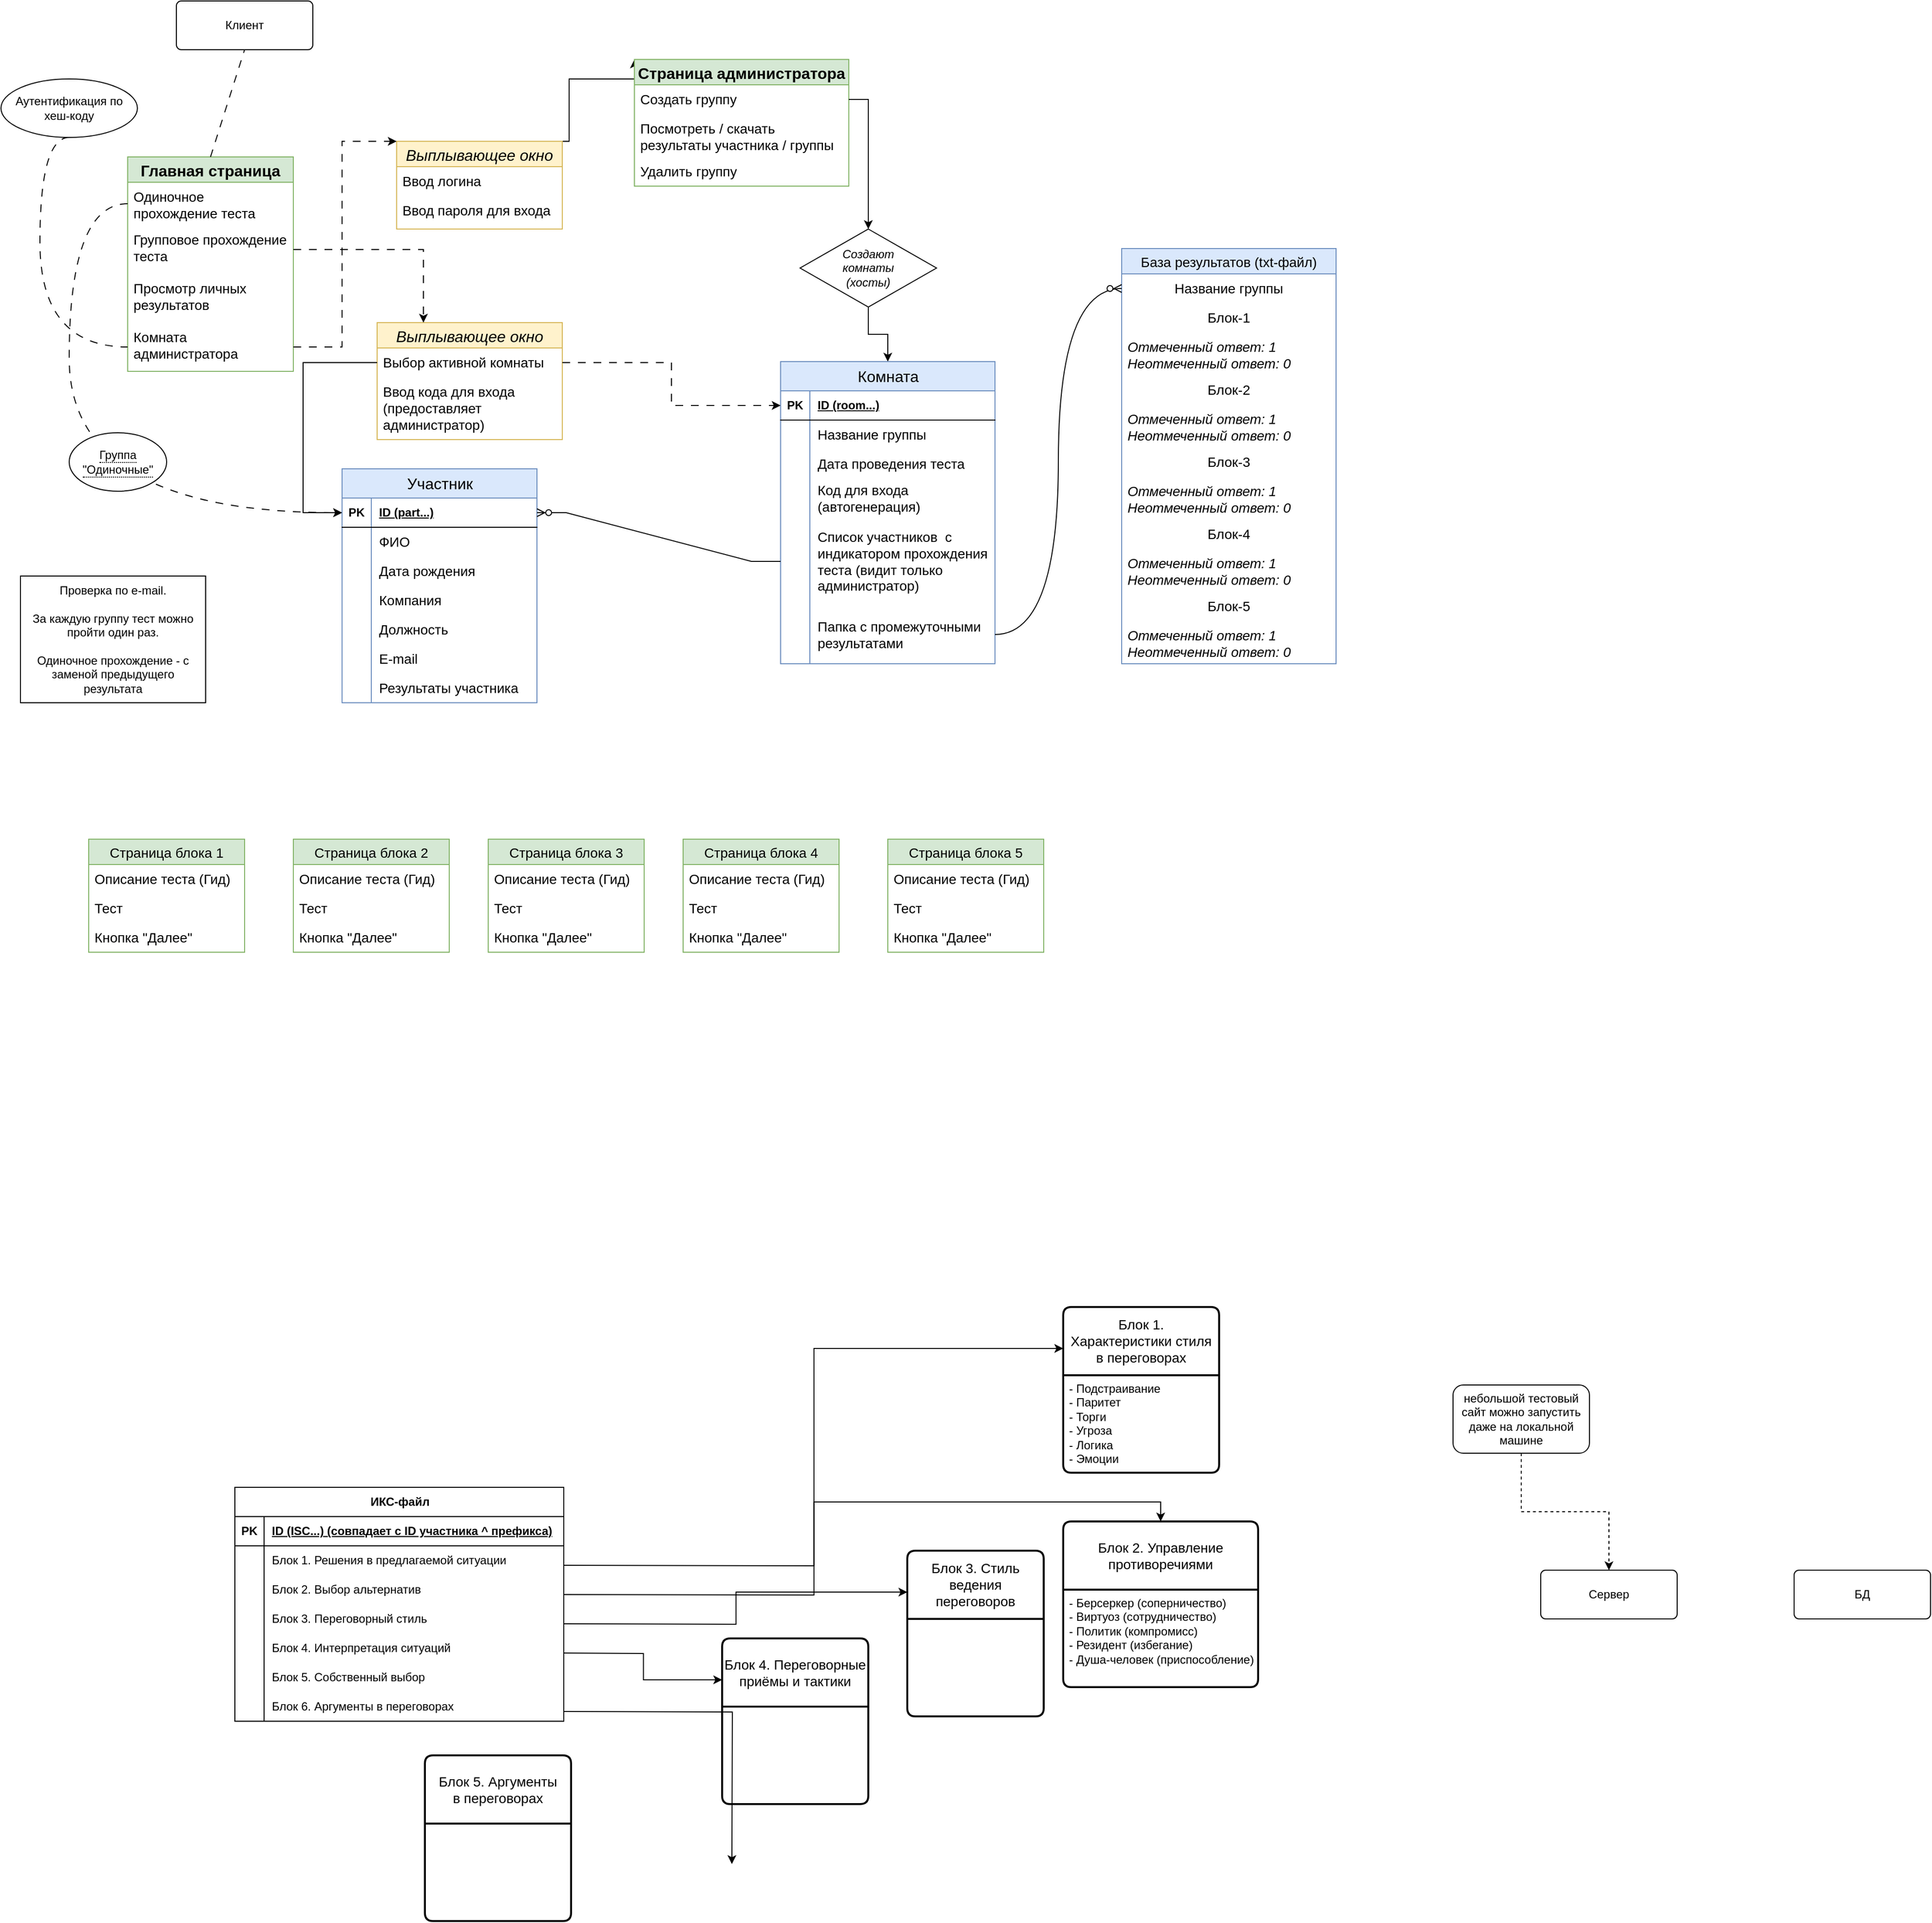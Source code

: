 <mxfile version="24.4.15" type="github">
  <diagram name="Страница — 1" id="jMd7XnvH8LQQWngnc8pW">
    <mxGraphModel dx="2261" dy="780" grid="1" gridSize="10" guides="1" tooltips="1" connect="1" arrows="1" fold="1" page="1" pageScale="1" pageWidth="827" pageHeight="1169" math="0" shadow="0">
      <root>
        <mxCell id="0" />
        <mxCell id="1" parent="0" />
        <mxCell id="8nZUkpjNU0nt2u1MXgrm-51" value="Блок 1.&lt;div&gt;Характеристики стиля&lt;/div&gt;&lt;div&gt;в переговорах&lt;/div&gt;" style="swimlane;childLayout=stackLayout;horizontal=1;startSize=70;horizontalStack=0;rounded=1;fontSize=14;fontStyle=0;strokeWidth=2;resizeParent=0;resizeLast=1;shadow=0;dashed=0;align=center;arcSize=4;whiteSpace=wrap;html=1;" parent="1" vertex="1">
          <mxGeometry x="280" y="1390" width="160" height="170" as="geometry" />
        </mxCell>
        <mxCell id="8nZUkpjNU0nt2u1MXgrm-52" value="- Подстраивание&lt;div&gt;- Паритет&lt;/div&gt;&lt;div&gt;- Торги&lt;/div&gt;&lt;div&gt;- Угроза&lt;/div&gt;&lt;div&gt;- Логика&lt;/div&gt;&lt;div&gt;- Эмоции&lt;/div&gt;" style="align=left;strokeColor=none;fillColor=none;spacingLeft=4;fontSize=12;verticalAlign=top;resizable=0;rotatable=0;part=1;html=1;" parent="8nZUkpjNU0nt2u1MXgrm-51" vertex="1">
          <mxGeometry y="70" width="160" height="100" as="geometry" />
        </mxCell>
        <mxCell id="8nZUkpjNU0nt2u1MXgrm-81" value="ИКС-файл" style="shape=table;startSize=30;container=1;collapsible=1;childLayout=tableLayout;fixedRows=1;rowLines=0;fontStyle=1;align=center;resizeLast=1;html=1;" parent="1" vertex="1">
          <mxGeometry x="-570" y="1575" width="337.5" height="240" as="geometry" />
        </mxCell>
        <mxCell id="8nZUkpjNU0nt2u1MXgrm-82" value="" style="shape=tableRow;horizontal=0;startSize=0;swimlaneHead=0;swimlaneBody=0;fillColor=none;collapsible=0;dropTarget=0;points=[[0,0.5],[1,0.5]];portConstraint=eastwest;top=0;left=0;right=0;bottom=1;" parent="8nZUkpjNU0nt2u1MXgrm-81" vertex="1">
          <mxGeometry y="30" width="337.5" height="30" as="geometry" />
        </mxCell>
        <mxCell id="8nZUkpjNU0nt2u1MXgrm-83" value="PK" style="shape=partialRectangle;connectable=0;fillColor=none;top=0;left=0;bottom=0;right=0;fontStyle=1;overflow=hidden;whiteSpace=wrap;html=1;" parent="8nZUkpjNU0nt2u1MXgrm-82" vertex="1">
          <mxGeometry width="30" height="30" as="geometry">
            <mxRectangle width="30" height="30" as="alternateBounds" />
          </mxGeometry>
        </mxCell>
        <mxCell id="8nZUkpjNU0nt2u1MXgrm-84" value="ID (ISC...) (совпадает с ID участника ^ префикса)" style="shape=partialRectangle;connectable=0;fillColor=none;top=0;left=0;bottom=0;right=0;align=left;spacingLeft=6;fontStyle=5;overflow=hidden;whiteSpace=wrap;html=1;" parent="8nZUkpjNU0nt2u1MXgrm-82" vertex="1">
          <mxGeometry x="30" width="307.5" height="30" as="geometry">
            <mxRectangle width="307.5" height="30" as="alternateBounds" />
          </mxGeometry>
        </mxCell>
        <mxCell id="8nZUkpjNU0nt2u1MXgrm-88" value="" style="shape=tableRow;horizontal=0;startSize=0;swimlaneHead=0;swimlaneBody=0;fillColor=none;collapsible=0;dropTarget=0;points=[[0,0.5],[1,0.5]];portConstraint=eastwest;top=0;left=0;right=0;bottom=0;" parent="8nZUkpjNU0nt2u1MXgrm-81" vertex="1">
          <mxGeometry y="60" width="337.5" height="30" as="geometry" />
        </mxCell>
        <mxCell id="8nZUkpjNU0nt2u1MXgrm-89" value="" style="shape=partialRectangle;connectable=0;fillColor=none;top=0;left=0;bottom=0;right=0;editable=1;overflow=hidden;whiteSpace=wrap;html=1;" parent="8nZUkpjNU0nt2u1MXgrm-88" vertex="1">
          <mxGeometry width="30" height="30" as="geometry">
            <mxRectangle width="30" height="30" as="alternateBounds" />
          </mxGeometry>
        </mxCell>
        <mxCell id="8nZUkpjNU0nt2u1MXgrm-90" value="Блок 1. Решения в предлагаемой ситуации" style="shape=partialRectangle;connectable=0;fillColor=none;top=0;left=0;bottom=0;right=0;align=left;spacingLeft=6;overflow=hidden;whiteSpace=wrap;html=1;" parent="8nZUkpjNU0nt2u1MXgrm-88" vertex="1">
          <mxGeometry x="30" width="307.5" height="30" as="geometry">
            <mxRectangle width="307.5" height="30" as="alternateBounds" />
          </mxGeometry>
        </mxCell>
        <mxCell id="8nZUkpjNU0nt2u1MXgrm-91" value="" style="shape=tableRow;horizontal=0;startSize=0;swimlaneHead=0;swimlaneBody=0;fillColor=none;collapsible=0;dropTarget=0;points=[[0,0.5],[1,0.5]];portConstraint=eastwest;top=0;left=0;right=0;bottom=0;" parent="8nZUkpjNU0nt2u1MXgrm-81" vertex="1">
          <mxGeometry y="90" width="337.5" height="30" as="geometry" />
        </mxCell>
        <mxCell id="8nZUkpjNU0nt2u1MXgrm-92" value="" style="shape=partialRectangle;connectable=0;fillColor=none;top=0;left=0;bottom=0;right=0;editable=1;overflow=hidden;whiteSpace=wrap;html=1;" parent="8nZUkpjNU0nt2u1MXgrm-91" vertex="1">
          <mxGeometry width="30" height="30" as="geometry">
            <mxRectangle width="30" height="30" as="alternateBounds" />
          </mxGeometry>
        </mxCell>
        <mxCell id="8nZUkpjNU0nt2u1MXgrm-93" value="Блок 2. Выбор альтернатив" style="shape=partialRectangle;connectable=0;fillColor=none;top=0;left=0;bottom=0;right=0;align=left;spacingLeft=6;overflow=hidden;whiteSpace=wrap;html=1;" parent="8nZUkpjNU0nt2u1MXgrm-91" vertex="1">
          <mxGeometry x="30" width="307.5" height="30" as="geometry">
            <mxRectangle width="307.5" height="30" as="alternateBounds" />
          </mxGeometry>
        </mxCell>
        <mxCell id="8nZUkpjNU0nt2u1MXgrm-94" value="" style="shape=tableRow;horizontal=0;startSize=0;swimlaneHead=0;swimlaneBody=0;fillColor=none;collapsible=0;dropTarget=0;points=[[0,0.5],[1,0.5]];portConstraint=eastwest;top=0;left=0;right=0;bottom=0;" parent="8nZUkpjNU0nt2u1MXgrm-81" vertex="1">
          <mxGeometry y="120" width="337.5" height="30" as="geometry" />
        </mxCell>
        <mxCell id="8nZUkpjNU0nt2u1MXgrm-95" value="" style="shape=partialRectangle;connectable=0;fillColor=none;top=0;left=0;bottom=0;right=0;editable=1;overflow=hidden;whiteSpace=wrap;html=1;" parent="8nZUkpjNU0nt2u1MXgrm-94" vertex="1">
          <mxGeometry width="30" height="30" as="geometry">
            <mxRectangle width="30" height="30" as="alternateBounds" />
          </mxGeometry>
        </mxCell>
        <mxCell id="8nZUkpjNU0nt2u1MXgrm-96" value="Блок 3. Переговорный стиль" style="shape=partialRectangle;connectable=0;fillColor=none;top=0;left=0;bottom=0;right=0;align=left;spacingLeft=6;overflow=hidden;whiteSpace=wrap;html=1;" parent="8nZUkpjNU0nt2u1MXgrm-94" vertex="1">
          <mxGeometry x="30" width="307.5" height="30" as="geometry">
            <mxRectangle width="307.5" height="30" as="alternateBounds" />
          </mxGeometry>
        </mxCell>
        <mxCell id="8nZUkpjNU0nt2u1MXgrm-97" value="" style="shape=tableRow;horizontal=0;startSize=0;swimlaneHead=0;swimlaneBody=0;fillColor=none;collapsible=0;dropTarget=0;points=[[0,0.5],[1,0.5]];portConstraint=eastwest;top=0;left=0;right=0;bottom=0;" parent="8nZUkpjNU0nt2u1MXgrm-81" vertex="1">
          <mxGeometry y="150" width="337.5" height="30" as="geometry" />
        </mxCell>
        <mxCell id="8nZUkpjNU0nt2u1MXgrm-98" value="" style="shape=partialRectangle;connectable=0;fillColor=none;top=0;left=0;bottom=0;right=0;editable=1;overflow=hidden;whiteSpace=wrap;html=1;" parent="8nZUkpjNU0nt2u1MXgrm-97" vertex="1">
          <mxGeometry width="30" height="30" as="geometry">
            <mxRectangle width="30" height="30" as="alternateBounds" />
          </mxGeometry>
        </mxCell>
        <mxCell id="8nZUkpjNU0nt2u1MXgrm-99" value="Блок 4. Интерпретация ситуаций" style="shape=partialRectangle;connectable=0;fillColor=none;top=0;left=0;bottom=0;right=0;align=left;spacingLeft=6;overflow=hidden;whiteSpace=wrap;html=1;" parent="8nZUkpjNU0nt2u1MXgrm-97" vertex="1">
          <mxGeometry x="30" width="307.5" height="30" as="geometry">
            <mxRectangle width="307.5" height="30" as="alternateBounds" />
          </mxGeometry>
        </mxCell>
        <mxCell id="8nZUkpjNU0nt2u1MXgrm-100" value="" style="shape=tableRow;horizontal=0;startSize=0;swimlaneHead=0;swimlaneBody=0;fillColor=none;collapsible=0;dropTarget=0;points=[[0,0.5],[1,0.5]];portConstraint=eastwest;top=0;left=0;right=0;bottom=0;" parent="8nZUkpjNU0nt2u1MXgrm-81" vertex="1">
          <mxGeometry y="180" width="337.5" height="30" as="geometry" />
        </mxCell>
        <mxCell id="8nZUkpjNU0nt2u1MXgrm-101" value="" style="shape=partialRectangle;connectable=0;fillColor=none;top=0;left=0;bottom=0;right=0;editable=1;overflow=hidden;whiteSpace=wrap;html=1;" parent="8nZUkpjNU0nt2u1MXgrm-100" vertex="1">
          <mxGeometry width="30" height="30" as="geometry">
            <mxRectangle width="30" height="30" as="alternateBounds" />
          </mxGeometry>
        </mxCell>
        <mxCell id="8nZUkpjNU0nt2u1MXgrm-102" value="Блок 5. Собственный выбор" style="shape=partialRectangle;connectable=0;fillColor=none;top=0;left=0;bottom=0;right=0;align=left;spacingLeft=6;overflow=hidden;whiteSpace=wrap;html=1;" parent="8nZUkpjNU0nt2u1MXgrm-100" vertex="1">
          <mxGeometry x="30" width="307.5" height="30" as="geometry">
            <mxRectangle width="307.5" height="30" as="alternateBounds" />
          </mxGeometry>
        </mxCell>
        <mxCell id="8nZUkpjNU0nt2u1MXgrm-103" value="" style="shape=tableRow;horizontal=0;startSize=0;swimlaneHead=0;swimlaneBody=0;fillColor=none;collapsible=0;dropTarget=0;points=[[0,0.5],[1,0.5]];portConstraint=eastwest;top=0;left=0;right=0;bottom=0;" parent="8nZUkpjNU0nt2u1MXgrm-81" vertex="1">
          <mxGeometry y="210" width="337.5" height="30" as="geometry" />
        </mxCell>
        <mxCell id="8nZUkpjNU0nt2u1MXgrm-104" value="" style="shape=partialRectangle;connectable=0;fillColor=none;top=0;left=0;bottom=0;right=0;editable=1;overflow=hidden;whiteSpace=wrap;html=1;" parent="8nZUkpjNU0nt2u1MXgrm-103" vertex="1">
          <mxGeometry width="30" height="30" as="geometry">
            <mxRectangle width="30" height="30" as="alternateBounds" />
          </mxGeometry>
        </mxCell>
        <mxCell id="8nZUkpjNU0nt2u1MXgrm-105" value="Блок 6. Аргументы в переговорах" style="shape=partialRectangle;connectable=0;fillColor=none;top=0;left=0;bottom=0;right=0;align=left;spacingLeft=6;overflow=hidden;whiteSpace=wrap;html=1;" parent="8nZUkpjNU0nt2u1MXgrm-103" vertex="1">
          <mxGeometry x="30" width="307.5" height="30" as="geometry">
            <mxRectangle width="307.5" height="30" as="alternateBounds" />
          </mxGeometry>
        </mxCell>
        <mxCell id="8nZUkpjNU0nt2u1MXgrm-107" value="Блок 2. Управление противоречиями" style="swimlane;childLayout=stackLayout;horizontal=1;startSize=70;horizontalStack=0;rounded=1;fontSize=14;fontStyle=0;strokeWidth=2;resizeParent=0;resizeLast=1;shadow=0;dashed=0;align=center;arcSize=4;whiteSpace=wrap;html=1;" parent="1" vertex="1">
          <mxGeometry x="280" y="1610" width="200" height="170" as="geometry" />
        </mxCell>
        <mxCell id="8nZUkpjNU0nt2u1MXgrm-108" value="- Берсеркер (соперничество)&lt;div&gt;- Виртуоз (сотрудничество)&lt;/div&gt;&lt;div&gt;-&amp;nbsp;Политик (компромисс)&lt;/div&gt;&lt;div&gt;-&amp;nbsp;Резидент (избегание)&lt;/div&gt;&lt;div&gt;-&amp;nbsp;Душа-человек (приспособление)&lt;/div&gt;" style="align=left;strokeColor=none;fillColor=none;spacingLeft=4;fontSize=12;verticalAlign=top;resizable=0;rotatable=0;part=1;html=1;" parent="8nZUkpjNU0nt2u1MXgrm-107" vertex="1">
          <mxGeometry y="70" width="200" height="100" as="geometry" />
        </mxCell>
        <mxCell id="8nZUkpjNU0nt2u1MXgrm-109" value="Блок 3. Стиль ведения переговоров" style="swimlane;childLayout=stackLayout;horizontal=1;startSize=70;horizontalStack=0;rounded=1;fontSize=14;fontStyle=0;strokeWidth=2;resizeParent=0;resizeLast=1;shadow=0;dashed=0;align=center;arcSize=4;whiteSpace=wrap;html=1;" parent="1" vertex="1">
          <mxGeometry x="120" y="1640" width="140" height="170" as="geometry" />
        </mxCell>
        <mxCell id="8nZUkpjNU0nt2u1MXgrm-111" value="Блок 4. Переговорные приёмы и тактики" style="swimlane;childLayout=stackLayout;horizontal=1;startSize=70;horizontalStack=0;rounded=1;fontSize=14;fontStyle=0;strokeWidth=2;resizeParent=0;resizeLast=1;shadow=0;dashed=0;align=center;arcSize=4;whiteSpace=wrap;html=1;" parent="1" vertex="1">
          <mxGeometry x="-70" y="1730" width="150" height="170" as="geometry" />
        </mxCell>
        <mxCell id="Fgp51v-eXKfV9B7huSIv-1" style="edgeStyle=orthogonalEdgeStyle;rounded=0;orthogonalLoop=1;jettySize=auto;html=1;exitX=1;exitY=0.5;exitDx=0;exitDy=0;entryX=0;entryY=0.25;entryDx=0;entryDy=0;" parent="1" target="8nZUkpjNU0nt2u1MXgrm-51" edge="1">
          <mxGeometry relative="1" as="geometry">
            <mxPoint x="-232.5" y="1655" as="sourcePoint" />
          </mxGeometry>
        </mxCell>
        <mxCell id="Fgp51v-eXKfV9B7huSIv-2" style="edgeStyle=orthogonalEdgeStyle;rounded=0;orthogonalLoop=1;jettySize=auto;html=1;exitX=1;exitY=0.5;exitDx=0;exitDy=0;entryX=0.5;entryY=0;entryDx=0;entryDy=0;" parent="1" target="8nZUkpjNU0nt2u1MXgrm-107" edge="1">
          <mxGeometry relative="1" as="geometry">
            <mxPoint x="-232.5" y="1685" as="sourcePoint" />
          </mxGeometry>
        </mxCell>
        <mxCell id="Fgp51v-eXKfV9B7huSIv-3" style="edgeStyle=orthogonalEdgeStyle;rounded=0;orthogonalLoop=1;jettySize=auto;html=1;exitX=1;exitY=0.5;exitDx=0;exitDy=0;entryX=0;entryY=0.25;entryDx=0;entryDy=0;" parent="1" target="8nZUkpjNU0nt2u1MXgrm-109" edge="1">
          <mxGeometry relative="1" as="geometry">
            <mxPoint x="-232.5" y="1715" as="sourcePoint" />
          </mxGeometry>
        </mxCell>
        <mxCell id="Fgp51v-eXKfV9B7huSIv-4" value="Блок 5. Аргументы&lt;div&gt;в переговорах&lt;/div&gt;" style="swimlane;childLayout=stackLayout;horizontal=1;startSize=70;horizontalStack=0;rounded=1;fontSize=14;fontStyle=0;strokeWidth=2;resizeParent=0;resizeLast=1;shadow=0;dashed=0;align=center;arcSize=4;whiteSpace=wrap;html=1;" parent="1" vertex="1">
          <mxGeometry x="-375" y="1850" width="150" height="170" as="geometry" />
        </mxCell>
        <mxCell id="Fgp51v-eXKfV9B7huSIv-5" style="edgeStyle=orthogonalEdgeStyle;rounded=0;orthogonalLoop=1;jettySize=auto;html=1;entryX=0;entryY=0.25;entryDx=0;entryDy=0;" parent="1" target="8nZUkpjNU0nt2u1MXgrm-111" edge="1">
          <mxGeometry relative="1" as="geometry">
            <mxPoint x="-232.5" y="1745" as="sourcePoint" />
          </mxGeometry>
        </mxCell>
        <mxCell id="Fgp51v-eXKfV9B7huSIv-6" style="edgeStyle=orthogonalEdgeStyle;rounded=0;orthogonalLoop=1;jettySize=auto;html=1;exitX=1;exitY=0.5;exitDx=0;exitDy=0;entryX=0;entryY=0.25;entryDx=0;entryDy=0;" parent="1" edge="1">
          <mxGeometry relative="1" as="geometry">
            <mxPoint x="-232.5" y="1805" as="sourcePoint" />
            <mxPoint x="-60" y="1961.5" as="targetPoint" />
          </mxGeometry>
        </mxCell>
        <mxCell id="EuTsCnKiVcdHFmxIzmgn-1" value="Клиент" style="rounded=1;arcSize=10;whiteSpace=wrap;html=1;align=center;" parent="1" vertex="1">
          <mxGeometry x="-630" y="50" width="140" height="50" as="geometry" />
        </mxCell>
        <mxCell id="EuTsCnKiVcdHFmxIzmgn-5" value="Сервер" style="rounded=1;arcSize=10;whiteSpace=wrap;html=1;align=center;" parent="1" vertex="1">
          <mxGeometry x="770" y="1660" width="140" height="50" as="geometry" />
        </mxCell>
        <mxCell id="EuTsCnKiVcdHFmxIzmgn-6" value="БД" style="rounded=1;arcSize=10;whiteSpace=wrap;html=1;align=center;" parent="1" vertex="1">
          <mxGeometry x="1030" y="1660" width="140" height="50" as="geometry" />
        </mxCell>
        <mxCell id="LjbT6gje0j__WyAdTOS2-19" style="edgeStyle=orthogonalEdgeStyle;rounded=0;orthogonalLoop=1;jettySize=auto;html=1;exitX=0.5;exitY=1;exitDx=0;exitDy=0;entryX=0.5;entryY=0;entryDx=0;entryDy=0;" parent="1" source="EuTsCnKiVcdHFmxIzmgn-7" target="LjbT6gje0j__WyAdTOS2-71" edge="1">
          <mxGeometry relative="1" as="geometry" />
        </mxCell>
        <mxCell id="EuTsCnKiVcdHFmxIzmgn-7" value="&lt;i&gt;Создают&lt;/i&gt;&lt;div&gt;&lt;i&gt;комнаты&lt;/i&gt;&lt;div&gt;&lt;i&gt;(хосты)&lt;/i&gt;&lt;/div&gt;&lt;/div&gt;" style="shape=rhombus;perimeter=rhombusPerimeter;whiteSpace=wrap;html=1;align=center;" parent="1" vertex="1">
          <mxGeometry x="10" y="284" width="140" height="80" as="geometry" />
        </mxCell>
        <mxCell id="EuTsCnKiVcdHFmxIzmgn-11" style="edgeStyle=orthogonalEdgeStyle;rounded=0;orthogonalLoop=1;jettySize=auto;html=1;exitX=0.5;exitY=1;exitDx=0;exitDy=0;entryX=0.5;entryY=0;entryDx=0;entryDy=0;dashed=1;endSize=6;" parent="1" source="EuTsCnKiVcdHFmxIzmgn-9" target="EuTsCnKiVcdHFmxIzmgn-5" edge="1">
          <mxGeometry relative="1" as="geometry" />
        </mxCell>
        <mxCell id="EuTsCnKiVcdHFmxIzmgn-9" value="небольшой тестовый сайт можно запустить даже на локальной машине" style="rounded=1;whiteSpace=wrap;html=1;" parent="1" vertex="1">
          <mxGeometry x="680" y="1470" width="140" height="70" as="geometry" />
        </mxCell>
        <mxCell id="LjbT6gje0j__WyAdTOS2-1" value="Главная страница" style="swimlane;fontStyle=1;childLayout=stackLayout;horizontal=1;startSize=26;horizontalStack=0;resizeParent=1;resizeParentMax=0;resizeLast=0;collapsible=1;marginBottom=0;align=center;fontSize=16;fillColor=#d5e8d4;strokeColor=#82b366;" parent="1" vertex="1">
          <mxGeometry x="-680" y="210" width="170" height="220" as="geometry" />
        </mxCell>
        <mxCell id="LjbT6gje0j__WyAdTOS2-2" value="&lt;font style=&quot;font-size: 14px;&quot;&gt;Одиночное прохождение теста&lt;/font&gt;" style="text;strokeColor=none;fillColor=none;spacingLeft=4;spacingRight=4;overflow=hidden;rotatable=0;points=[[0,0.5],[1,0.5]];portConstraint=eastwest;fontSize=12;whiteSpace=wrap;html=1;" parent="LjbT6gje0j__WyAdTOS2-1" vertex="1">
          <mxGeometry y="26" width="170" height="44" as="geometry" />
        </mxCell>
        <mxCell id="LjbT6gje0j__WyAdTOS2-3" value="&lt;font style=&quot;font-size: 14px;&quot;&gt;Групповое прохождение теста&lt;/font&gt;" style="text;strokeColor=none;fillColor=none;spacingLeft=4;spacingRight=4;overflow=hidden;rotatable=0;points=[[0,0.5],[1,0.5]];portConstraint=eastwest;fontSize=12;whiteSpace=wrap;html=1;" parent="LjbT6gje0j__WyAdTOS2-1" vertex="1">
          <mxGeometry y="70" width="170" height="50" as="geometry" />
        </mxCell>
        <mxCell id="bx7aiFTHCiWMv5kVGB5J-31" value="&lt;font style=&quot;font-size: 14px;&quot;&gt;Просмотр личных результатов&lt;/font&gt;" style="text;strokeColor=none;fillColor=none;spacingLeft=4;spacingRight=4;overflow=hidden;rotatable=0;points=[[0,0.5],[1,0.5]];portConstraint=eastwest;fontSize=12;whiteSpace=wrap;html=1;" parent="LjbT6gje0j__WyAdTOS2-1" vertex="1">
          <mxGeometry y="120" width="170" height="50" as="geometry" />
        </mxCell>
        <mxCell id="bx7aiFTHCiWMv5kVGB5J-1" value="&lt;font style=&quot;font-size: 14px;&quot;&gt;Комната администратора&lt;/font&gt;" style="text;strokeColor=none;fillColor=none;spacingLeft=4;spacingRight=4;overflow=hidden;rotatable=0;points=[[0,0.5],[1,0.5]];portConstraint=eastwest;fontSize=12;whiteSpace=wrap;html=1;" parent="LjbT6gje0j__WyAdTOS2-1" vertex="1">
          <mxGeometry y="170" width="170" height="50" as="geometry" />
        </mxCell>
        <mxCell id="LjbT6gje0j__WyAdTOS2-7" value="" style="endArrow=none;dashed=1;html=1;rounded=0;exitX=0.5;exitY=1;exitDx=0;exitDy=0;entryX=0;entryY=0.5;entryDx=0;entryDy=0;dashPattern=8 8;edgeStyle=orthogonalEdgeStyle;curved=1;" parent="1" source="LjbT6gje0j__WyAdTOS2-103" target="bx7aiFTHCiWMv5kVGB5J-1" edge="1">
          <mxGeometry width="50" height="50" relative="1" as="geometry">
            <mxPoint x="-670.0" y="265" as="sourcePoint" />
            <mxPoint x="-300" y="330" as="targetPoint" />
            <Array as="points">
              <mxPoint x="-770" y="190" />
              <mxPoint x="-770" y="405" />
            </Array>
          </mxGeometry>
        </mxCell>
        <mxCell id="LjbT6gje0j__WyAdTOS2-8" value="Выплывающее окно" style="swimlane;fontStyle=2;childLayout=stackLayout;horizontal=1;startSize=26;horizontalStack=0;resizeParent=1;resizeParentMax=0;resizeLast=0;collapsible=1;marginBottom=0;align=center;fontSize=16;fillColor=#fff2cc;strokeColor=#d6b656;" parent="1" vertex="1">
          <mxGeometry x="-424" y="380" width="190" height="120" as="geometry" />
        </mxCell>
        <mxCell id="LjbT6gje0j__WyAdTOS2-9" value="&lt;font style=&quot;font-size: 14px;&quot;&gt;Выбор активной комнаты&lt;/font&gt;" style="text;strokeColor=none;fillColor=none;spacingLeft=4;spacingRight=4;overflow=hidden;rotatable=0;points=[[0,0.5],[1,0.5]];portConstraint=eastwest;fontSize=12;whiteSpace=wrap;html=1;" parent="LjbT6gje0j__WyAdTOS2-8" vertex="1">
          <mxGeometry y="26" width="190" height="30" as="geometry" />
        </mxCell>
        <mxCell id="LjbT6gje0j__WyAdTOS2-10" value="&lt;span style=&quot;font-size: 14px;&quot;&gt;Ввод кода для входа (предоставляет администратор)&lt;/span&gt;" style="text;strokeColor=none;fillColor=none;spacingLeft=4;spacingRight=4;overflow=hidden;rotatable=0;points=[[0,0.5],[1,0.5]];portConstraint=eastwest;fontSize=12;whiteSpace=wrap;html=1;" parent="LjbT6gje0j__WyAdTOS2-8" vertex="1">
          <mxGeometry y="56" width="190" height="64" as="geometry" />
        </mxCell>
        <mxCell id="LjbT6gje0j__WyAdTOS2-12" style="edgeStyle=orthogonalEdgeStyle;rounded=0;orthogonalLoop=1;jettySize=auto;html=1;exitX=1;exitY=0.5;exitDx=0;exitDy=0;entryX=0.25;entryY=0;entryDx=0;entryDy=0;dashed=1;dashPattern=8 8;" parent="1" source="LjbT6gje0j__WyAdTOS2-3" target="LjbT6gje0j__WyAdTOS2-8" edge="1">
          <mxGeometry relative="1" as="geometry" />
        </mxCell>
        <mxCell id="LjbT6gje0j__WyAdTOS2-30" style="edgeStyle=orthogonalEdgeStyle;rounded=0;orthogonalLoop=1;jettySize=auto;html=1;exitX=1;exitY=0;exitDx=0;exitDy=0;entryX=0;entryY=0;entryDx=0;entryDy=0;" parent="1" source="LjbT6gje0j__WyAdTOS2-21" target="LjbT6gje0j__WyAdTOS2-26" edge="1">
          <mxGeometry relative="1" as="geometry">
            <Array as="points">
              <mxPoint x="-227" y="194" />
              <mxPoint x="-227" y="130" />
            </Array>
          </mxGeometry>
        </mxCell>
        <mxCell id="LjbT6gje0j__WyAdTOS2-21" value="Выплывающее окно" style="swimlane;fontStyle=2;childLayout=stackLayout;horizontal=1;startSize=26;horizontalStack=0;resizeParent=1;resizeParentMax=0;resizeLast=0;collapsible=1;marginBottom=0;align=center;fontSize=16;fillColor=#fff2cc;strokeColor=#d6b656;" parent="1" vertex="1">
          <mxGeometry x="-404" y="194" width="170" height="90" as="geometry" />
        </mxCell>
        <mxCell id="LjbT6gje0j__WyAdTOS2-22" value="&lt;font style=&quot;font-size: 14px;&quot;&gt;Ввод логина&lt;/font&gt;" style="text;strokeColor=none;fillColor=none;spacingLeft=4;spacingRight=4;overflow=hidden;rotatable=0;points=[[0,0.5],[1,0.5]];portConstraint=eastwest;fontSize=12;whiteSpace=wrap;html=1;" parent="LjbT6gje0j__WyAdTOS2-21" vertex="1">
          <mxGeometry y="26" width="170" height="30" as="geometry" />
        </mxCell>
        <mxCell id="LjbT6gje0j__WyAdTOS2-23" value="&lt;font style=&quot;font-size: 14px;&quot;&gt;Ввод пароля для входа&lt;/font&gt;" style="text;strokeColor=none;fillColor=none;spacingLeft=4;spacingRight=4;overflow=hidden;rotatable=0;points=[[0,0.5],[1,0.5]];portConstraint=eastwest;fontSize=12;whiteSpace=wrap;html=1;" parent="LjbT6gje0j__WyAdTOS2-21" vertex="1">
          <mxGeometry y="56" width="170" height="34" as="geometry" />
        </mxCell>
        <mxCell id="LjbT6gje0j__WyAdTOS2-24" style="edgeStyle=elbowEdgeStyle;rounded=0;orthogonalLoop=1;jettySize=auto;html=1;entryX=0;entryY=0;entryDx=0;entryDy=0;dashed=1;dashPattern=8 8;exitX=1;exitY=0.5;exitDx=0;exitDy=0;" parent="1" source="bx7aiFTHCiWMv5kVGB5J-1" target="LjbT6gje0j__WyAdTOS2-21" edge="1">
          <mxGeometry relative="1" as="geometry">
            <Array as="points">
              <mxPoint x="-460" y="260" />
              <mxPoint x="-450" y="260" />
              <mxPoint x="-470" y="270" />
              <mxPoint x="-480" y="300" />
            </Array>
            <mxPoint x="-490" y="370" as="sourcePoint" />
          </mxGeometry>
        </mxCell>
        <mxCell id="LjbT6gje0j__WyAdTOS2-26" value="Страница администратора" style="swimlane;fontStyle=1;childLayout=stackLayout;horizontal=1;startSize=26;horizontalStack=0;resizeParent=1;resizeParentMax=0;resizeLast=0;collapsible=1;marginBottom=0;align=center;fontSize=16;fillColor=#d5e8d4;strokeColor=#82b366;" parent="1" vertex="1">
          <mxGeometry x="-160" y="110" width="220" height="130" as="geometry">
            <mxRectangle x="-200" y="130" width="220" height="30" as="alternateBounds" />
          </mxGeometry>
        </mxCell>
        <mxCell id="LjbT6gje0j__WyAdTOS2-27" value="&lt;font style=&quot;font-size: 14px;&quot;&gt;Создать группу&lt;/font&gt;" style="text;strokeColor=none;fillColor=none;spacingLeft=4;spacingRight=4;overflow=hidden;rotatable=0;points=[[0,0.5],[1,0.5]];portConstraint=eastwest;fontSize=12;whiteSpace=wrap;html=1;" parent="LjbT6gje0j__WyAdTOS2-26" vertex="1">
          <mxGeometry y="26" width="220" height="30" as="geometry" />
        </mxCell>
        <mxCell id="LjbT6gje0j__WyAdTOS2-28" value="&lt;font style=&quot;font-size: 14px;&quot;&gt;Посмотреть / скачать результаты участника /&amp;nbsp;группы&lt;/font&gt;" style="text;strokeColor=none;fillColor=none;spacingLeft=4;spacingRight=4;overflow=hidden;rotatable=0;points=[[0,0.5],[1,0.5]];portConstraint=eastwest;fontSize=12;whiteSpace=wrap;html=1;" parent="LjbT6gje0j__WyAdTOS2-26" vertex="1">
          <mxGeometry y="56" width="220" height="44" as="geometry" />
        </mxCell>
        <mxCell id="LjbT6gje0j__WyAdTOS2-29" value="&lt;font style=&quot;font-size: 14px;&quot;&gt;Удалить группу&lt;/font&gt;" style="text;strokeColor=none;fillColor=none;spacingLeft=4;spacingRight=4;overflow=hidden;rotatable=0;points=[[0,0.5],[1,0.5]];portConstraint=eastwest;fontSize=12;whiteSpace=wrap;html=1;" parent="LjbT6gje0j__WyAdTOS2-26" vertex="1">
          <mxGeometry y="100" width="220" height="30" as="geometry" />
        </mxCell>
        <mxCell id="LjbT6gje0j__WyAdTOS2-31" style="edgeStyle=orthogonalEdgeStyle;rounded=0;orthogonalLoop=1;jettySize=auto;html=1;exitX=1;exitY=0.5;exitDx=0;exitDy=0;entryX=0.5;entryY=0;entryDx=0;entryDy=0;" parent="1" source="LjbT6gje0j__WyAdTOS2-27" target="EuTsCnKiVcdHFmxIzmgn-7" edge="1">
          <mxGeometry relative="1" as="geometry" />
        </mxCell>
        <mxCell id="LjbT6gje0j__WyAdTOS2-33" value="" style="endArrow=none;dashed=1;html=1;strokeWidth=1;rounded=0;entryX=0.5;entryY=1;entryDx=0;entryDy=0;exitX=0.5;exitY=0;exitDx=0;exitDy=0;dashPattern=8 8;" parent="1" source="LjbT6gje0j__WyAdTOS2-1" target="EuTsCnKiVcdHFmxIzmgn-1" edge="1">
          <mxGeometry width="50" height="50" relative="1" as="geometry">
            <mxPoint x="-280" y="310" as="sourcePoint" />
            <mxPoint x="-230" y="260" as="targetPoint" />
          </mxGeometry>
        </mxCell>
        <mxCell id="LjbT6gje0j__WyAdTOS2-37" style="edgeStyle=elbowEdgeStyle;rounded=0;orthogonalLoop=1;jettySize=auto;html=1;exitX=0;exitY=0.5;exitDx=0;exitDy=0;entryX=0;entryY=0.5;entryDx=0;entryDy=0;" parent="1" source="LjbT6gje0j__WyAdTOS2-9" target="LjbT6gje0j__WyAdTOS2-40" edge="1">
          <mxGeometry relative="1" as="geometry">
            <mxPoint x="-420" y="510" as="sourcePoint" />
            <mxPoint x="-540" y="660" as="targetPoint" />
            <Array as="points">
              <mxPoint x="-500" y="500" />
            </Array>
          </mxGeometry>
        </mxCell>
        <mxCell id="LjbT6gje0j__WyAdTOS2-39" value="&lt;font style=&quot;font-size: 16px; font-weight: normal;&quot;&gt;Участник&lt;/font&gt;" style="shape=table;startSize=30;container=1;collapsible=1;childLayout=tableLayout;fixedRows=1;rowLines=0;fontStyle=1;align=center;resizeLast=1;html=1;fillColor=#dae8fc;strokeColor=#6c8ebf;" parent="1" vertex="1">
          <mxGeometry x="-460" y="530" width="200" height="240" as="geometry" />
        </mxCell>
        <mxCell id="LjbT6gje0j__WyAdTOS2-40" value="" style="shape=tableRow;horizontal=0;startSize=0;swimlaneHead=0;swimlaneBody=0;fillColor=none;collapsible=0;dropTarget=0;points=[[0,0.5],[1,0.5]];portConstraint=eastwest;top=0;left=0;right=0;bottom=1;" parent="LjbT6gje0j__WyAdTOS2-39" vertex="1">
          <mxGeometry y="30" width="200" height="30" as="geometry" />
        </mxCell>
        <mxCell id="LjbT6gje0j__WyAdTOS2-41" value="PK" style="shape=partialRectangle;connectable=0;fillColor=none;top=0;left=0;bottom=0;right=0;fontStyle=1;overflow=hidden;whiteSpace=wrap;html=1;" parent="LjbT6gje0j__WyAdTOS2-40" vertex="1">
          <mxGeometry width="30" height="30" as="geometry">
            <mxRectangle width="30" height="30" as="alternateBounds" />
          </mxGeometry>
        </mxCell>
        <mxCell id="LjbT6gje0j__WyAdTOS2-42" value="ID (part...)" style="shape=partialRectangle;connectable=0;fillColor=none;top=0;left=0;bottom=0;right=0;align=left;spacingLeft=6;fontStyle=5;overflow=hidden;whiteSpace=wrap;html=1;" parent="LjbT6gje0j__WyAdTOS2-40" vertex="1">
          <mxGeometry x="30" width="170" height="30" as="geometry">
            <mxRectangle width="170" height="30" as="alternateBounds" />
          </mxGeometry>
        </mxCell>
        <mxCell id="LjbT6gje0j__WyAdTOS2-43" value="" style="shape=tableRow;horizontal=0;startSize=0;swimlaneHead=0;swimlaneBody=0;fillColor=none;collapsible=0;dropTarget=0;points=[[0,0.5],[1,0.5]];portConstraint=eastwest;top=0;left=0;right=0;bottom=0;" parent="LjbT6gje0j__WyAdTOS2-39" vertex="1">
          <mxGeometry y="60" width="200" height="30" as="geometry" />
        </mxCell>
        <mxCell id="LjbT6gje0j__WyAdTOS2-44" value="" style="shape=partialRectangle;connectable=0;fillColor=none;top=0;left=0;bottom=0;right=0;editable=1;overflow=hidden;whiteSpace=wrap;html=1;" parent="LjbT6gje0j__WyAdTOS2-43" vertex="1">
          <mxGeometry width="30" height="30" as="geometry">
            <mxRectangle width="30" height="30" as="alternateBounds" />
          </mxGeometry>
        </mxCell>
        <mxCell id="LjbT6gje0j__WyAdTOS2-45" value="&lt;font style=&quot;font-size: 14px;&quot;&gt;ФИО&lt;/font&gt;" style="shape=partialRectangle;connectable=0;fillColor=none;top=0;left=0;bottom=0;right=0;align=left;spacingLeft=6;overflow=hidden;whiteSpace=wrap;html=1;" parent="LjbT6gje0j__WyAdTOS2-43" vertex="1">
          <mxGeometry x="30" width="170" height="30" as="geometry">
            <mxRectangle width="170" height="30" as="alternateBounds" />
          </mxGeometry>
        </mxCell>
        <mxCell id="LjbT6gje0j__WyAdTOS2-46" value="" style="shape=tableRow;horizontal=0;startSize=0;swimlaneHead=0;swimlaneBody=0;fillColor=none;collapsible=0;dropTarget=0;points=[[0,0.5],[1,0.5]];portConstraint=eastwest;top=0;left=0;right=0;bottom=0;" parent="LjbT6gje0j__WyAdTOS2-39" vertex="1">
          <mxGeometry y="90" width="200" height="30" as="geometry" />
        </mxCell>
        <mxCell id="LjbT6gje0j__WyAdTOS2-47" value="" style="shape=partialRectangle;connectable=0;fillColor=none;top=0;left=0;bottom=0;right=0;editable=1;overflow=hidden;whiteSpace=wrap;html=1;" parent="LjbT6gje0j__WyAdTOS2-46" vertex="1">
          <mxGeometry width="30" height="30" as="geometry">
            <mxRectangle width="30" height="30" as="alternateBounds" />
          </mxGeometry>
        </mxCell>
        <mxCell id="LjbT6gje0j__WyAdTOS2-48" value="&lt;span style=&quot;font-family: Arial, sans-serif;&quot;&gt;&lt;font style=&quot;font-size: 14px;&quot;&gt;Дата рождения&lt;/font&gt;&lt;/span&gt;" style="shape=partialRectangle;connectable=0;fillColor=none;top=0;left=0;bottom=0;right=0;align=left;spacingLeft=6;overflow=hidden;whiteSpace=wrap;html=1;" parent="LjbT6gje0j__WyAdTOS2-46" vertex="1">
          <mxGeometry x="30" width="170" height="30" as="geometry">
            <mxRectangle width="170" height="30" as="alternateBounds" />
          </mxGeometry>
        </mxCell>
        <mxCell id="LjbT6gje0j__WyAdTOS2-49" value="" style="shape=tableRow;horizontal=0;startSize=0;swimlaneHead=0;swimlaneBody=0;fillColor=none;collapsible=0;dropTarget=0;points=[[0,0.5],[1,0.5]];portConstraint=eastwest;top=0;left=0;right=0;bottom=0;" parent="LjbT6gje0j__WyAdTOS2-39" vertex="1">
          <mxGeometry y="120" width="200" height="30" as="geometry" />
        </mxCell>
        <mxCell id="LjbT6gje0j__WyAdTOS2-50" value="" style="shape=partialRectangle;connectable=0;fillColor=none;top=0;left=0;bottom=0;right=0;editable=1;overflow=hidden;whiteSpace=wrap;html=1;" parent="LjbT6gje0j__WyAdTOS2-49" vertex="1">
          <mxGeometry width="30" height="30" as="geometry">
            <mxRectangle width="30" height="30" as="alternateBounds" />
          </mxGeometry>
        </mxCell>
        <mxCell id="LjbT6gje0j__WyAdTOS2-51" value="&lt;span style=&quot;font-family: Arial, sans-serif;&quot;&gt;&lt;font style=&quot;font-size: 14px;&quot;&gt;Компания&lt;/font&gt;&lt;/span&gt;" style="shape=partialRectangle;connectable=0;fillColor=none;top=0;left=0;bottom=0;right=0;align=left;spacingLeft=6;overflow=hidden;whiteSpace=wrap;html=1;" parent="LjbT6gje0j__WyAdTOS2-49" vertex="1">
          <mxGeometry x="30" width="170" height="30" as="geometry">
            <mxRectangle width="170" height="30" as="alternateBounds" />
          </mxGeometry>
        </mxCell>
        <mxCell id="LjbT6gje0j__WyAdTOS2-52" value="" style="shape=tableRow;horizontal=0;startSize=0;swimlaneHead=0;swimlaneBody=0;fillColor=none;collapsible=0;dropTarget=0;points=[[0,0.5],[1,0.5]];portConstraint=eastwest;top=0;left=0;right=0;bottom=0;" parent="LjbT6gje0j__WyAdTOS2-39" vertex="1">
          <mxGeometry y="150" width="200" height="30" as="geometry" />
        </mxCell>
        <mxCell id="LjbT6gje0j__WyAdTOS2-53" value="" style="shape=partialRectangle;connectable=0;fillColor=none;top=0;left=0;bottom=0;right=0;editable=1;overflow=hidden;whiteSpace=wrap;html=1;" parent="LjbT6gje0j__WyAdTOS2-52" vertex="1">
          <mxGeometry width="30" height="30" as="geometry">
            <mxRectangle width="30" height="30" as="alternateBounds" />
          </mxGeometry>
        </mxCell>
        <mxCell id="LjbT6gje0j__WyAdTOS2-54" value="&lt;span style=&quot;font-family: Arial, sans-serif;&quot;&gt;&lt;font style=&quot;font-size: 14px;&quot;&gt;Должность&amp;nbsp;&lt;/font&gt;&lt;/span&gt;" style="shape=partialRectangle;connectable=0;fillColor=none;top=0;left=0;bottom=0;right=0;align=left;spacingLeft=6;overflow=hidden;whiteSpace=wrap;html=1;" parent="LjbT6gje0j__WyAdTOS2-52" vertex="1">
          <mxGeometry x="30" width="170" height="30" as="geometry">
            <mxRectangle width="170" height="30" as="alternateBounds" />
          </mxGeometry>
        </mxCell>
        <mxCell id="LjbT6gje0j__WyAdTOS2-55" value="" style="shape=tableRow;horizontal=0;startSize=0;swimlaneHead=0;swimlaneBody=0;fillColor=none;collapsible=0;dropTarget=0;points=[[0,0.5],[1,0.5]];portConstraint=eastwest;top=0;left=0;right=0;bottom=0;" parent="LjbT6gje0j__WyAdTOS2-39" vertex="1">
          <mxGeometry y="180" width="200" height="30" as="geometry" />
        </mxCell>
        <mxCell id="LjbT6gje0j__WyAdTOS2-56" value="" style="shape=partialRectangle;connectable=0;fillColor=none;top=0;left=0;bottom=0;right=0;editable=1;overflow=hidden;whiteSpace=wrap;html=1;" parent="LjbT6gje0j__WyAdTOS2-55" vertex="1">
          <mxGeometry width="30" height="30" as="geometry">
            <mxRectangle width="30" height="30" as="alternateBounds" />
          </mxGeometry>
        </mxCell>
        <mxCell id="LjbT6gje0j__WyAdTOS2-57" value="&lt;span style=&quot;font-family: Arial, sans-serif;&quot;&gt;&lt;font style=&quot;font-size: 14px;&quot;&gt;E-mail&lt;/font&gt;&lt;/span&gt;" style="shape=partialRectangle;connectable=0;fillColor=none;top=0;left=0;bottom=0;right=0;align=left;spacingLeft=6;overflow=hidden;whiteSpace=wrap;html=1;" parent="LjbT6gje0j__WyAdTOS2-55" vertex="1">
          <mxGeometry x="30" width="170" height="30" as="geometry">
            <mxRectangle width="170" height="30" as="alternateBounds" />
          </mxGeometry>
        </mxCell>
        <mxCell id="LjbT6gje0j__WyAdTOS2-61" value="" style="shape=tableRow;horizontal=0;startSize=0;swimlaneHead=0;swimlaneBody=0;fillColor=none;collapsible=0;dropTarget=0;points=[[0,0.5],[1,0.5]];portConstraint=eastwest;top=0;left=0;right=0;bottom=0;" parent="LjbT6gje0j__WyAdTOS2-39" vertex="1">
          <mxGeometry y="210" width="200" height="30" as="geometry" />
        </mxCell>
        <mxCell id="LjbT6gje0j__WyAdTOS2-62" value="" style="shape=partialRectangle;connectable=0;fillColor=none;top=0;left=0;bottom=0;right=0;editable=1;overflow=hidden;whiteSpace=wrap;html=1;" parent="LjbT6gje0j__WyAdTOS2-61" vertex="1">
          <mxGeometry width="30" height="30" as="geometry">
            <mxRectangle width="30" height="30" as="alternateBounds" />
          </mxGeometry>
        </mxCell>
        <mxCell id="LjbT6gje0j__WyAdTOS2-63" value="&lt;font style=&quot;font-size: 14px;&quot;&gt;Результаты участника&lt;/font&gt;" style="shape=partialRectangle;connectable=0;fillColor=none;top=0;left=0;bottom=0;right=0;align=left;spacingLeft=6;overflow=hidden;whiteSpace=wrap;html=1;" parent="LjbT6gje0j__WyAdTOS2-61" vertex="1">
          <mxGeometry x="30" width="170" height="30" as="geometry">
            <mxRectangle width="170" height="30" as="alternateBounds" />
          </mxGeometry>
        </mxCell>
        <mxCell id="LjbT6gje0j__WyAdTOS2-71" value="&lt;font style=&quot;font-size: 16px; font-weight: normal;&quot;&gt;Комната&lt;/font&gt;" style="shape=table;startSize=30;container=1;collapsible=1;childLayout=tableLayout;fixedRows=1;rowLines=0;fontStyle=1;align=center;resizeLast=1;html=1;fillColor=#dae8fc;strokeColor=#6c8ebf;" parent="1" vertex="1">
          <mxGeometry x="-10" y="420" width="220" height="310" as="geometry" />
        </mxCell>
        <mxCell id="LjbT6gje0j__WyAdTOS2-72" value="" style="shape=tableRow;horizontal=0;startSize=0;swimlaneHead=0;swimlaneBody=0;fillColor=none;collapsible=0;dropTarget=0;points=[[0,0.5],[1,0.5]];portConstraint=eastwest;top=0;left=0;right=0;bottom=1;" parent="LjbT6gje0j__WyAdTOS2-71" vertex="1">
          <mxGeometry y="30" width="220" height="30" as="geometry" />
        </mxCell>
        <mxCell id="LjbT6gje0j__WyAdTOS2-73" value="PK" style="shape=partialRectangle;connectable=0;fillColor=none;top=0;left=0;bottom=0;right=0;fontStyle=1;overflow=hidden;whiteSpace=wrap;html=1;" parent="LjbT6gje0j__WyAdTOS2-72" vertex="1">
          <mxGeometry width="30" height="30" as="geometry">
            <mxRectangle width="30" height="30" as="alternateBounds" />
          </mxGeometry>
        </mxCell>
        <mxCell id="LjbT6gje0j__WyAdTOS2-74" value="ID (room...)" style="shape=partialRectangle;connectable=0;fillColor=none;top=0;left=0;bottom=0;right=0;align=left;spacingLeft=6;fontStyle=5;overflow=hidden;whiteSpace=wrap;html=1;" parent="LjbT6gje0j__WyAdTOS2-72" vertex="1">
          <mxGeometry x="30" width="190" height="30" as="geometry">
            <mxRectangle width="190" height="30" as="alternateBounds" />
          </mxGeometry>
        </mxCell>
        <mxCell id="LjbT6gje0j__WyAdTOS2-75" value="" style="shape=tableRow;horizontal=0;startSize=0;swimlaneHead=0;swimlaneBody=0;fillColor=none;collapsible=0;dropTarget=0;points=[[0,0.5],[1,0.5]];portConstraint=eastwest;top=0;left=0;right=0;bottom=0;" parent="LjbT6gje0j__WyAdTOS2-71" vertex="1">
          <mxGeometry y="60" width="220" height="30" as="geometry" />
        </mxCell>
        <mxCell id="LjbT6gje0j__WyAdTOS2-76" value="" style="shape=partialRectangle;connectable=0;fillColor=none;top=0;left=0;bottom=0;right=0;editable=1;overflow=hidden;whiteSpace=wrap;html=1;" parent="LjbT6gje0j__WyAdTOS2-75" vertex="1">
          <mxGeometry width="30" height="30" as="geometry">
            <mxRectangle width="30" height="30" as="alternateBounds" />
          </mxGeometry>
        </mxCell>
        <mxCell id="LjbT6gje0j__WyAdTOS2-77" value="&lt;font style=&quot;font-size: 14px;&quot;&gt;Название группы&lt;/font&gt;" style="shape=partialRectangle;connectable=0;fillColor=none;top=0;left=0;bottom=0;right=0;align=left;spacingLeft=6;overflow=hidden;whiteSpace=wrap;html=1;" parent="LjbT6gje0j__WyAdTOS2-75" vertex="1">
          <mxGeometry x="30" width="190" height="30" as="geometry">
            <mxRectangle width="190" height="30" as="alternateBounds" />
          </mxGeometry>
        </mxCell>
        <mxCell id="LjbT6gje0j__WyAdTOS2-78" value="" style="shape=tableRow;horizontal=0;startSize=0;swimlaneHead=0;swimlaneBody=0;fillColor=none;collapsible=0;dropTarget=0;points=[[0,0.5],[1,0.5]];portConstraint=eastwest;top=0;left=0;right=0;bottom=0;" parent="LjbT6gje0j__WyAdTOS2-71" vertex="1">
          <mxGeometry y="90" width="220" height="30" as="geometry" />
        </mxCell>
        <mxCell id="LjbT6gje0j__WyAdTOS2-79" value="" style="shape=partialRectangle;connectable=0;fillColor=none;top=0;left=0;bottom=0;right=0;editable=1;overflow=hidden;whiteSpace=wrap;html=1;" parent="LjbT6gje0j__WyAdTOS2-78" vertex="1">
          <mxGeometry width="30" height="30" as="geometry">
            <mxRectangle width="30" height="30" as="alternateBounds" />
          </mxGeometry>
        </mxCell>
        <mxCell id="LjbT6gje0j__WyAdTOS2-80" value="&lt;font style=&quot;font-size: 14px;&quot;&gt;Дата проведения теста&lt;/font&gt;" style="shape=partialRectangle;connectable=0;fillColor=none;top=0;left=0;bottom=0;right=0;align=left;spacingLeft=6;overflow=hidden;whiteSpace=wrap;html=1;" parent="LjbT6gje0j__WyAdTOS2-78" vertex="1">
          <mxGeometry x="30" width="190" height="30" as="geometry">
            <mxRectangle width="190" height="30" as="alternateBounds" />
          </mxGeometry>
        </mxCell>
        <mxCell id="LjbT6gje0j__WyAdTOS2-81" value="" style="shape=tableRow;horizontal=0;startSize=0;swimlaneHead=0;swimlaneBody=0;fillColor=none;collapsible=0;dropTarget=0;points=[[0,0.5],[1,0.5]];portConstraint=eastwest;top=0;left=0;right=0;bottom=0;" parent="LjbT6gje0j__WyAdTOS2-71" vertex="1">
          <mxGeometry y="120" width="220" height="40" as="geometry" />
        </mxCell>
        <mxCell id="LjbT6gje0j__WyAdTOS2-82" value="" style="shape=partialRectangle;connectable=0;fillColor=none;top=0;left=0;bottom=0;right=0;editable=1;overflow=hidden;whiteSpace=wrap;html=1;" parent="LjbT6gje0j__WyAdTOS2-81" vertex="1">
          <mxGeometry width="30" height="40" as="geometry">
            <mxRectangle width="30" height="40" as="alternateBounds" />
          </mxGeometry>
        </mxCell>
        <mxCell id="LjbT6gje0j__WyAdTOS2-83" value="&lt;font style=&quot;font-size: 14px;&quot;&gt;Код для входа (автогенерация)&lt;/font&gt;" style="shape=partialRectangle;connectable=0;fillColor=none;top=0;left=0;bottom=0;right=0;align=left;spacingLeft=6;overflow=hidden;whiteSpace=wrap;html=1;" parent="LjbT6gje0j__WyAdTOS2-81" vertex="1">
          <mxGeometry x="30" width="190" height="40" as="geometry">
            <mxRectangle width="190" height="40" as="alternateBounds" />
          </mxGeometry>
        </mxCell>
        <mxCell id="LjbT6gje0j__WyAdTOS2-84" value="" style="shape=tableRow;horizontal=0;startSize=0;swimlaneHead=0;swimlaneBody=0;fillColor=none;collapsible=0;dropTarget=0;points=[[0,0.5],[1,0.5]];portConstraint=eastwest;top=0;left=0;right=0;bottom=0;" parent="LjbT6gje0j__WyAdTOS2-71" vertex="1">
          <mxGeometry y="160" width="220" height="90" as="geometry" />
        </mxCell>
        <mxCell id="LjbT6gje0j__WyAdTOS2-85" value="" style="shape=partialRectangle;connectable=0;fillColor=none;top=0;left=0;bottom=0;right=0;editable=1;overflow=hidden;whiteSpace=wrap;html=1;" parent="LjbT6gje0j__WyAdTOS2-84" vertex="1">
          <mxGeometry width="30" height="90" as="geometry">
            <mxRectangle width="30" height="90" as="alternateBounds" />
          </mxGeometry>
        </mxCell>
        <mxCell id="LjbT6gje0j__WyAdTOS2-86" value="&lt;font style=&quot;font-size: 14px;&quot;&gt;Список участников&amp;nbsp; с индикатором прохождения теста (видит только администратор)&lt;/font&gt;" style="shape=partialRectangle;connectable=0;fillColor=none;top=0;left=0;bottom=0;right=0;align=left;spacingLeft=6;overflow=hidden;whiteSpace=wrap;html=1;" parent="LjbT6gje0j__WyAdTOS2-84" vertex="1">
          <mxGeometry x="30" width="190" height="90" as="geometry">
            <mxRectangle width="190" height="90" as="alternateBounds" />
          </mxGeometry>
        </mxCell>
        <mxCell id="LjbT6gje0j__WyAdTOS2-87" value="" style="shape=tableRow;horizontal=0;startSize=0;swimlaneHead=0;swimlaneBody=0;fillColor=none;collapsible=0;dropTarget=0;points=[[0,0.5],[1,0.5]];portConstraint=eastwest;top=0;left=0;right=0;bottom=0;" parent="LjbT6gje0j__WyAdTOS2-71" vertex="1">
          <mxGeometry y="250" width="220" height="60" as="geometry" />
        </mxCell>
        <mxCell id="LjbT6gje0j__WyAdTOS2-88" value="" style="shape=partialRectangle;connectable=0;fillColor=none;top=0;left=0;bottom=0;right=0;editable=1;overflow=hidden;whiteSpace=wrap;html=1;" parent="LjbT6gje0j__WyAdTOS2-87" vertex="1">
          <mxGeometry width="30" height="60" as="geometry">
            <mxRectangle width="30" height="60" as="alternateBounds" />
          </mxGeometry>
        </mxCell>
        <mxCell id="LjbT6gje0j__WyAdTOS2-89" value="&lt;font style=&quot;font-size: 14px;&quot;&gt;Папка с промежуточными результатами&lt;/font&gt;" style="shape=partialRectangle;connectable=0;fillColor=none;top=0;left=0;bottom=0;right=0;align=left;spacingLeft=6;overflow=hidden;whiteSpace=wrap;html=1;" parent="LjbT6gje0j__WyAdTOS2-87" vertex="1">
          <mxGeometry x="30" width="190" height="60" as="geometry">
            <mxRectangle width="190" height="60" as="alternateBounds" />
          </mxGeometry>
        </mxCell>
        <mxCell id="LjbT6gje0j__WyAdTOS2-96" style="edgeStyle=orthogonalEdgeStyle;rounded=0;orthogonalLoop=1;jettySize=auto;html=1;dashed=1;dashPattern=8 8;entryX=0;entryY=0.5;entryDx=0;entryDy=0;" parent="1" source="LjbT6gje0j__WyAdTOS2-9" target="LjbT6gje0j__WyAdTOS2-72" edge="1">
          <mxGeometry relative="1" as="geometry">
            <mxPoint x="-244" y="421" as="targetPoint" />
          </mxGeometry>
        </mxCell>
        <mxCell id="LjbT6gje0j__WyAdTOS2-98" value="" style="edgeStyle=entityRelationEdgeStyle;fontSize=12;html=1;endArrow=ERzeroToMany;endFill=1;rounded=0;exitX=0;exitY=0.5;exitDx=0;exitDy=0;entryX=1;entryY=0.5;entryDx=0;entryDy=0;" parent="1" source="LjbT6gje0j__WyAdTOS2-84" target="LjbT6gje0j__WyAdTOS2-40" edge="1">
          <mxGeometry width="100" height="100" relative="1" as="geometry">
            <mxPoint x="-290" y="850" as="sourcePoint" />
            <mxPoint x="-190" y="750" as="targetPoint" />
          </mxGeometry>
        </mxCell>
        <mxCell id="LjbT6gje0j__WyAdTOS2-99" value="Страница блока 2" style="swimlane;fontStyle=0;childLayout=stackLayout;horizontal=1;startSize=26;horizontalStack=0;resizeParent=1;resizeParentMax=0;resizeLast=0;collapsible=1;marginBottom=0;align=center;fontSize=14;fillColor=#d5e8d4;strokeColor=#82b366;" parent="1" vertex="1">
          <mxGeometry x="-510" y="910" width="160" height="116" as="geometry" />
        </mxCell>
        <mxCell id="LjbT6gje0j__WyAdTOS2-100" value="&lt;font style=&quot;font-size: 14px;&quot;&gt;Описание теста (Гид)&lt;/font&gt;" style="text;strokeColor=none;fillColor=none;spacingLeft=4;spacingRight=4;overflow=hidden;rotatable=0;points=[[0,0.5],[1,0.5]];portConstraint=eastwest;fontSize=12;whiteSpace=wrap;html=1;" parent="LjbT6gje0j__WyAdTOS2-99" vertex="1">
          <mxGeometry y="26" width="160" height="30" as="geometry" />
        </mxCell>
        <mxCell id="LjbT6gje0j__WyAdTOS2-101" value="&lt;font style=&quot;font-size: 14px;&quot;&gt;Тест&lt;/font&gt;" style="text;strokeColor=none;fillColor=none;spacingLeft=4;spacingRight=4;overflow=hidden;rotatable=0;points=[[0,0.5],[1,0.5]];portConstraint=eastwest;fontSize=12;whiteSpace=wrap;html=1;" parent="LjbT6gje0j__WyAdTOS2-99" vertex="1">
          <mxGeometry y="56" width="160" height="30" as="geometry" />
        </mxCell>
        <mxCell id="LjbT6gje0j__WyAdTOS2-102" value="&lt;font style=&quot;font-size: 14px;&quot;&gt;Кнопка &quot;Далее&quot;&lt;/font&gt;" style="text;strokeColor=none;fillColor=none;spacingLeft=4;spacingRight=4;overflow=hidden;rotatable=0;points=[[0,0.5],[1,0.5]];portConstraint=eastwest;fontSize=12;whiteSpace=wrap;html=1;" parent="LjbT6gje0j__WyAdTOS2-99" vertex="1">
          <mxGeometry y="86" width="160" height="30" as="geometry" />
        </mxCell>
        <mxCell id="LjbT6gje0j__WyAdTOS2-103" value="Аутентификация по хеш-коду" style="ellipse;whiteSpace=wrap;html=1;align=center;" parent="1" vertex="1">
          <mxGeometry x="-810" y="130" width="140" height="60" as="geometry" />
        </mxCell>
        <mxCell id="LjbT6gje0j__WyAdTOS2-104" value="База результатов (txt-файл)" style="swimlane;fontStyle=0;childLayout=stackLayout;horizontal=1;startSize=26;horizontalStack=0;resizeParent=1;resizeParentMax=0;resizeLast=0;collapsible=1;marginBottom=0;align=center;fontSize=14;fillColor=#dae8fc;strokeColor=#6c8ebf;" parent="1" vertex="1">
          <mxGeometry x="340" y="304" width="220" height="426" as="geometry" />
        </mxCell>
        <mxCell id="LjbT6gje0j__WyAdTOS2-121" value="&lt;font style=&quot;font-size: 14px;&quot;&gt;Название группы&lt;/font&gt;" style="text;strokeColor=none;fillColor=none;spacingLeft=4;spacingRight=4;overflow=hidden;rotatable=0;points=[[0,0.5],[1,0.5]];portConstraint=eastwest;fontSize=12;whiteSpace=wrap;html=1;align=center;" parent="LjbT6gje0j__WyAdTOS2-104" vertex="1">
          <mxGeometry y="26" width="220" height="30" as="geometry" />
        </mxCell>
        <mxCell id="LjbT6gje0j__WyAdTOS2-105" value="&lt;font style=&quot;font-size: 14px;&quot;&gt;Блок-1&lt;/font&gt;" style="text;strokeColor=none;fillColor=none;spacingLeft=4;spacingRight=4;overflow=hidden;rotatable=0;points=[[0,0.5],[1,0.5]];portConstraint=eastwest;fontSize=12;whiteSpace=wrap;html=1;align=center;" parent="LjbT6gje0j__WyAdTOS2-104" vertex="1">
          <mxGeometry y="56" width="220" height="30" as="geometry" />
        </mxCell>
        <mxCell id="LjbT6gje0j__WyAdTOS2-107" value="&lt;div style=&quot;font-size: 14px;&quot;&gt;&lt;font style=&quot;font-size: 14px;&quot;&gt;&lt;i&gt;Отмеченный ответ: 1&lt;/i&gt;&lt;/font&gt;&lt;/div&gt;&lt;div style=&quot;font-size: 14px;&quot;&gt;&lt;font style=&quot;font-size: 14px;&quot;&gt;&lt;i&gt;Неотмеченный ответ: 0&lt;/i&gt;&lt;/font&gt;&lt;/div&gt;" style="text;strokeColor=none;fillColor=none;spacingLeft=4;spacingRight=4;overflow=hidden;rotatable=0;points=[[0,0.5],[1,0.5]];portConstraint=eastwest;fontSize=12;whiteSpace=wrap;html=1;align=left;" parent="LjbT6gje0j__WyAdTOS2-104" vertex="1">
          <mxGeometry y="86" width="220" height="44" as="geometry" />
        </mxCell>
        <mxCell id="LjbT6gje0j__WyAdTOS2-108" value="&lt;font style=&quot;font-size: 14px;&quot;&gt;Блок-2&lt;/font&gt;" style="text;strokeColor=none;fillColor=none;spacingLeft=4;spacingRight=4;overflow=hidden;rotatable=0;points=[[0,0.5],[1,0.5]];portConstraint=eastwest;fontSize=12;whiteSpace=wrap;html=1;align=center;" parent="LjbT6gje0j__WyAdTOS2-104" vertex="1">
          <mxGeometry y="130" width="220" height="30" as="geometry" />
        </mxCell>
        <mxCell id="LjbT6gje0j__WyAdTOS2-109" value="&lt;div style=&quot;font-size: 14px;&quot;&gt;&lt;font style=&quot;font-size: 14px;&quot;&gt;&lt;i&gt;Отмеченный ответ: 1&lt;/i&gt;&lt;/font&gt;&lt;/div&gt;&lt;div style=&quot;font-size: 14px;&quot;&gt;&lt;font style=&quot;font-size: 14px;&quot;&gt;&lt;i&gt;Неотмеченный ответ: 0&lt;/i&gt;&lt;/font&gt;&lt;/div&gt;" style="text;strokeColor=none;fillColor=none;spacingLeft=4;spacingRight=4;overflow=hidden;rotatable=0;points=[[0,0.5],[1,0.5]];portConstraint=eastwest;fontSize=12;whiteSpace=wrap;html=1;align=left;" parent="LjbT6gje0j__WyAdTOS2-104" vertex="1">
          <mxGeometry y="160" width="220" height="44" as="geometry" />
        </mxCell>
        <mxCell id="LjbT6gje0j__WyAdTOS2-110" value="&lt;font style=&quot;font-size: 14px;&quot;&gt;Блок-3&lt;/font&gt;" style="text;strokeColor=none;fillColor=none;spacingLeft=4;spacingRight=4;overflow=hidden;rotatable=0;points=[[0,0.5],[1,0.5]];portConstraint=eastwest;fontSize=12;whiteSpace=wrap;html=1;align=center;" parent="LjbT6gje0j__WyAdTOS2-104" vertex="1">
          <mxGeometry y="204" width="220" height="30" as="geometry" />
        </mxCell>
        <mxCell id="LjbT6gje0j__WyAdTOS2-111" value="&lt;div style=&quot;font-size: 14px;&quot;&gt;&lt;font style=&quot;font-size: 14px;&quot;&gt;&lt;i&gt;Отмеченный ответ: 1&lt;/i&gt;&lt;/font&gt;&lt;/div&gt;&lt;div style=&quot;text-align: center; font-size: 14px;&quot;&gt;&lt;font style=&quot;font-size: 14px;&quot;&gt;&lt;i&gt;Неотмеченный ответ: 0&lt;/i&gt;&lt;/font&gt;&lt;/div&gt;" style="text;strokeColor=none;fillColor=none;spacingLeft=4;spacingRight=4;overflow=hidden;rotatable=0;points=[[0,0.5],[1,0.5]];portConstraint=eastwest;fontSize=12;whiteSpace=wrap;html=1;" parent="LjbT6gje0j__WyAdTOS2-104" vertex="1">
          <mxGeometry y="234" width="220" height="44" as="geometry" />
        </mxCell>
        <mxCell id="LjbT6gje0j__WyAdTOS2-117" value="&lt;font style=&quot;font-size: 14px;&quot;&gt;Блок-4&lt;/font&gt;" style="text;strokeColor=none;fillColor=none;spacingLeft=4;spacingRight=4;overflow=hidden;rotatable=0;points=[[0,0.5],[1,0.5]];portConstraint=eastwest;fontSize=12;whiteSpace=wrap;html=1;align=center;" parent="LjbT6gje0j__WyAdTOS2-104" vertex="1">
          <mxGeometry y="278" width="220" height="30" as="geometry" />
        </mxCell>
        <mxCell id="LjbT6gje0j__WyAdTOS2-118" value="&lt;div style=&quot;font-size: 14px;&quot;&gt;&lt;font style=&quot;font-size: 14px;&quot;&gt;&lt;i&gt;Отмеченный ответ: 1&lt;/i&gt;&lt;/font&gt;&lt;/div&gt;&lt;div style=&quot;text-align: center; font-size: 14px;&quot;&gt;&lt;font style=&quot;font-size: 14px;&quot;&gt;&lt;i&gt;Неотмеченный ответ: 0&lt;/i&gt;&lt;/font&gt;&lt;/div&gt;" style="text;strokeColor=none;fillColor=none;spacingLeft=4;spacingRight=4;overflow=hidden;rotatable=0;points=[[0,0.5],[1,0.5]];portConstraint=eastwest;fontSize=12;whiteSpace=wrap;html=1;" parent="LjbT6gje0j__WyAdTOS2-104" vertex="1">
          <mxGeometry y="308" width="220" height="44" as="geometry" />
        </mxCell>
        <mxCell id="LjbT6gje0j__WyAdTOS2-119" value="&lt;font style=&quot;font-size: 14px;&quot;&gt;Блок-5&lt;/font&gt;" style="text;strokeColor=none;fillColor=none;spacingLeft=4;spacingRight=4;overflow=hidden;rotatable=0;points=[[0,0.5],[1,0.5]];portConstraint=eastwest;fontSize=12;whiteSpace=wrap;html=1;align=center;" parent="LjbT6gje0j__WyAdTOS2-104" vertex="1">
          <mxGeometry y="352" width="220" height="30" as="geometry" />
        </mxCell>
        <mxCell id="LjbT6gje0j__WyAdTOS2-120" value="&lt;div style=&quot;font-size: 14px;&quot;&gt;&lt;font style=&quot;font-size: 14px;&quot;&gt;&lt;i&gt;Отмеченный ответ: 1&lt;/i&gt;&lt;/font&gt;&lt;/div&gt;&lt;div style=&quot;text-align: center; font-size: 14px;&quot;&gt;&lt;font style=&quot;font-size: 14px;&quot;&gt;&lt;i&gt;Неотмеченный ответ: 0&lt;/i&gt;&lt;/font&gt;&lt;/div&gt;" style="text;strokeColor=none;fillColor=none;spacingLeft=4;spacingRight=4;overflow=hidden;rotatable=0;points=[[0,0.5],[1,0.5]];portConstraint=eastwest;fontSize=12;whiteSpace=wrap;html=1;" parent="LjbT6gje0j__WyAdTOS2-104" vertex="1">
          <mxGeometry y="382" width="220" height="44" as="geometry" />
        </mxCell>
        <mxCell id="LjbT6gje0j__WyAdTOS2-122" value="" style="edgeStyle=orthogonalEdgeStyle;fontSize=12;html=1;endArrow=ERzeroToMany;endFill=1;rounded=0;exitX=1;exitY=0.5;exitDx=0;exitDy=0;entryX=0;entryY=0.5;entryDx=0;entryDy=0;curved=1;" parent="1" source="LjbT6gje0j__WyAdTOS2-87" target="LjbT6gje0j__WyAdTOS2-121" edge="1">
          <mxGeometry width="100" height="100" relative="1" as="geometry">
            <mxPoint x="-80" y="775" as="sourcePoint" />
            <mxPoint x="-200" y="755" as="targetPoint" />
          </mxGeometry>
        </mxCell>
        <mxCell id="LjbT6gje0j__WyAdTOS2-123" value="Страница блока 1" style="swimlane;fontStyle=0;childLayout=stackLayout;horizontal=1;startSize=26;horizontalStack=0;resizeParent=1;resizeParentMax=0;resizeLast=0;collapsible=1;marginBottom=0;align=center;fontSize=14;fillColor=#d5e8d4;strokeColor=#82b366;" parent="1" vertex="1">
          <mxGeometry x="-720" y="910" width="160" height="116" as="geometry" />
        </mxCell>
        <mxCell id="LjbT6gje0j__WyAdTOS2-124" value="&lt;font style=&quot;font-size: 14px;&quot;&gt;Описание теста (Гид)&lt;/font&gt;" style="text;strokeColor=none;fillColor=none;spacingLeft=4;spacingRight=4;overflow=hidden;rotatable=0;points=[[0,0.5],[1,0.5]];portConstraint=eastwest;fontSize=12;whiteSpace=wrap;html=1;" parent="LjbT6gje0j__WyAdTOS2-123" vertex="1">
          <mxGeometry y="26" width="160" height="30" as="geometry" />
        </mxCell>
        <mxCell id="LjbT6gje0j__WyAdTOS2-125" value="&lt;font style=&quot;font-size: 14px;&quot;&gt;Тест&lt;/font&gt;" style="text;strokeColor=none;fillColor=none;spacingLeft=4;spacingRight=4;overflow=hidden;rotatable=0;points=[[0,0.5],[1,0.5]];portConstraint=eastwest;fontSize=12;whiteSpace=wrap;html=1;" parent="LjbT6gje0j__WyAdTOS2-123" vertex="1">
          <mxGeometry y="56" width="160" height="30" as="geometry" />
        </mxCell>
        <mxCell id="LjbT6gje0j__WyAdTOS2-126" value="&lt;font style=&quot;font-size: 14px;&quot;&gt;Кнопка &quot;Далее&quot;&lt;/font&gt;" style="text;strokeColor=none;fillColor=none;spacingLeft=4;spacingRight=4;overflow=hidden;rotatable=0;points=[[0,0.5],[1,0.5]];portConstraint=eastwest;fontSize=12;whiteSpace=wrap;html=1;" parent="LjbT6gje0j__WyAdTOS2-123" vertex="1">
          <mxGeometry y="86" width="160" height="30" as="geometry" />
        </mxCell>
        <mxCell id="LjbT6gje0j__WyAdTOS2-127" value="Страница блока 3" style="swimlane;fontStyle=0;childLayout=stackLayout;horizontal=1;startSize=26;horizontalStack=0;resizeParent=1;resizeParentMax=0;resizeLast=0;collapsible=1;marginBottom=0;align=center;fontSize=14;fillColor=#d5e8d4;strokeColor=#82b366;" parent="1" vertex="1">
          <mxGeometry x="-310" y="910" width="160" height="116" as="geometry" />
        </mxCell>
        <mxCell id="LjbT6gje0j__WyAdTOS2-128" value="&lt;font style=&quot;font-size: 14px;&quot;&gt;Описание теста (Гид)&lt;/font&gt;" style="text;strokeColor=none;fillColor=none;spacingLeft=4;spacingRight=4;overflow=hidden;rotatable=0;points=[[0,0.5],[1,0.5]];portConstraint=eastwest;fontSize=12;whiteSpace=wrap;html=1;" parent="LjbT6gje0j__WyAdTOS2-127" vertex="1">
          <mxGeometry y="26" width="160" height="30" as="geometry" />
        </mxCell>
        <mxCell id="LjbT6gje0j__WyAdTOS2-129" value="&lt;font style=&quot;font-size: 14px;&quot;&gt;Тест&lt;/font&gt;" style="text;strokeColor=none;fillColor=none;spacingLeft=4;spacingRight=4;overflow=hidden;rotatable=0;points=[[0,0.5],[1,0.5]];portConstraint=eastwest;fontSize=12;whiteSpace=wrap;html=1;" parent="LjbT6gje0j__WyAdTOS2-127" vertex="1">
          <mxGeometry y="56" width="160" height="30" as="geometry" />
        </mxCell>
        <mxCell id="LjbT6gje0j__WyAdTOS2-130" value="&lt;font style=&quot;font-size: 14px;&quot;&gt;Кнопка &quot;Далее&quot;&lt;/font&gt;" style="text;strokeColor=none;fillColor=none;spacingLeft=4;spacingRight=4;overflow=hidden;rotatable=0;points=[[0,0.5],[1,0.5]];portConstraint=eastwest;fontSize=12;whiteSpace=wrap;html=1;" parent="LjbT6gje0j__WyAdTOS2-127" vertex="1">
          <mxGeometry y="86" width="160" height="30" as="geometry" />
        </mxCell>
        <mxCell id="LjbT6gje0j__WyAdTOS2-131" value="Страница блока 5" style="swimlane;fontStyle=0;childLayout=stackLayout;horizontal=1;startSize=26;horizontalStack=0;resizeParent=1;resizeParentMax=0;resizeLast=0;collapsible=1;marginBottom=0;align=center;fontSize=14;fillColor=#d5e8d4;strokeColor=#82b366;" parent="1" vertex="1">
          <mxGeometry x="100" y="910" width="160" height="116" as="geometry" />
        </mxCell>
        <mxCell id="LjbT6gje0j__WyAdTOS2-132" value="&lt;font style=&quot;font-size: 14px;&quot;&gt;Описание теста (Гид)&lt;/font&gt;" style="text;strokeColor=none;fillColor=none;spacingLeft=4;spacingRight=4;overflow=hidden;rotatable=0;points=[[0,0.5],[1,0.5]];portConstraint=eastwest;fontSize=12;whiteSpace=wrap;html=1;" parent="LjbT6gje0j__WyAdTOS2-131" vertex="1">
          <mxGeometry y="26" width="160" height="30" as="geometry" />
        </mxCell>
        <mxCell id="LjbT6gje0j__WyAdTOS2-133" value="&lt;font style=&quot;font-size: 14px;&quot;&gt;Тест&lt;/font&gt;" style="text;strokeColor=none;fillColor=none;spacingLeft=4;spacingRight=4;overflow=hidden;rotatable=0;points=[[0,0.5],[1,0.5]];portConstraint=eastwest;fontSize=12;whiteSpace=wrap;html=1;" parent="LjbT6gje0j__WyAdTOS2-131" vertex="1">
          <mxGeometry y="56" width="160" height="30" as="geometry" />
        </mxCell>
        <mxCell id="LjbT6gje0j__WyAdTOS2-134" value="&lt;font style=&quot;font-size: 14px;&quot;&gt;Кнопка &quot;Далее&quot;&lt;/font&gt;" style="text;strokeColor=none;fillColor=none;spacingLeft=4;spacingRight=4;overflow=hidden;rotatable=0;points=[[0,0.5],[1,0.5]];portConstraint=eastwest;fontSize=12;whiteSpace=wrap;html=1;" parent="LjbT6gje0j__WyAdTOS2-131" vertex="1">
          <mxGeometry y="86" width="160" height="30" as="geometry" />
        </mxCell>
        <mxCell id="LjbT6gje0j__WyAdTOS2-135" value="Страница блока 4" style="swimlane;fontStyle=0;childLayout=stackLayout;horizontal=1;startSize=26;horizontalStack=0;resizeParent=1;resizeParentMax=0;resizeLast=0;collapsible=1;marginBottom=0;align=center;fontSize=14;fillColor=#d5e8d4;strokeColor=#82b366;" parent="1" vertex="1">
          <mxGeometry x="-110" y="910" width="160" height="116" as="geometry" />
        </mxCell>
        <mxCell id="LjbT6gje0j__WyAdTOS2-136" value="&lt;font style=&quot;font-size: 14px;&quot;&gt;Описание теста (Гид)&lt;/font&gt;" style="text;strokeColor=none;fillColor=none;spacingLeft=4;spacingRight=4;overflow=hidden;rotatable=0;points=[[0,0.5],[1,0.5]];portConstraint=eastwest;fontSize=12;whiteSpace=wrap;html=1;" parent="LjbT6gje0j__WyAdTOS2-135" vertex="1">
          <mxGeometry y="26" width="160" height="30" as="geometry" />
        </mxCell>
        <mxCell id="LjbT6gje0j__WyAdTOS2-137" value="&lt;font style=&quot;font-size: 14px;&quot;&gt;Тест&lt;/font&gt;" style="text;strokeColor=none;fillColor=none;spacingLeft=4;spacingRight=4;overflow=hidden;rotatable=0;points=[[0,0.5],[1,0.5]];portConstraint=eastwest;fontSize=12;whiteSpace=wrap;html=1;" parent="LjbT6gje0j__WyAdTOS2-135" vertex="1">
          <mxGeometry y="56" width="160" height="30" as="geometry" />
        </mxCell>
        <mxCell id="LjbT6gje0j__WyAdTOS2-138" value="&lt;font style=&quot;font-size: 14px;&quot;&gt;Кнопка &quot;Далее&quot;&lt;/font&gt;" style="text;strokeColor=none;fillColor=none;spacingLeft=4;spacingRight=4;overflow=hidden;rotatable=0;points=[[0,0.5],[1,0.5]];portConstraint=eastwest;fontSize=12;whiteSpace=wrap;html=1;" parent="LjbT6gje0j__WyAdTOS2-135" vertex="1">
          <mxGeometry y="86" width="160" height="30" as="geometry" />
        </mxCell>
        <mxCell id="bx7aiFTHCiWMv5kVGB5J-24" style="edgeStyle=orthogonalEdgeStyle;rounded=0;orthogonalLoop=1;jettySize=auto;html=1;exitX=0;exitY=0.5;exitDx=0;exitDy=0;entryX=0;entryY=0.5;entryDx=0;entryDy=0;curved=1;dashed=1;dashPattern=8 8;" parent="1" source="LjbT6gje0j__WyAdTOS2-2" target="LjbT6gje0j__WyAdTOS2-40" edge="1">
          <mxGeometry relative="1" as="geometry">
            <Array as="points">
              <mxPoint x="-740" y="258" />
              <mxPoint x="-740" y="575" />
            </Array>
          </mxGeometry>
        </mxCell>
        <mxCell id="bx7aiFTHCiWMv5kVGB5J-29" value="&lt;span style=&quot;border-bottom: 1px dotted&quot;&gt;Группа &quot;Одиночные&quot;&lt;/span&gt;" style="ellipse;whiteSpace=wrap;html=1;align=center;" parent="1" vertex="1">
          <mxGeometry x="-740" y="493" width="100" height="60" as="geometry" />
        </mxCell>
        <mxCell id="vf7zY0bDq_E2vSeSDB4b-2" value="Проверка по e-mail.&lt;div&gt;&lt;br&gt;&lt;div&gt;За каждую группу тест можно пройти один раз.&lt;/div&gt;&lt;/div&gt;&lt;div&gt;&lt;br&gt;&lt;/div&gt;&lt;div&gt;Одиночное прохождение - с заменой предыдущего результата&lt;/div&gt;" style="rounded=0;whiteSpace=wrap;html=1;" vertex="1" parent="1">
          <mxGeometry x="-790" y="640" width="190" height="130" as="geometry" />
        </mxCell>
      </root>
    </mxGraphModel>
  </diagram>
</mxfile>
